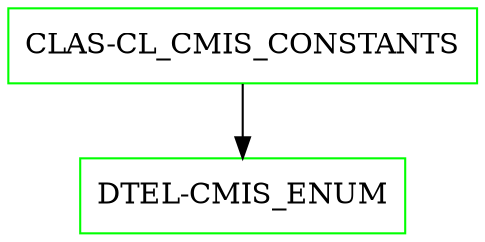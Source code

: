 digraph G {
  "CLAS-CL_CMIS_CONSTANTS" [shape=box,color=green];
  "DTEL-CMIS_ENUM" [shape=box,color=green,URL="./DTEL_CMIS_ENUM.html"];
  "CLAS-CL_CMIS_CONSTANTS" -> "DTEL-CMIS_ENUM";
}

